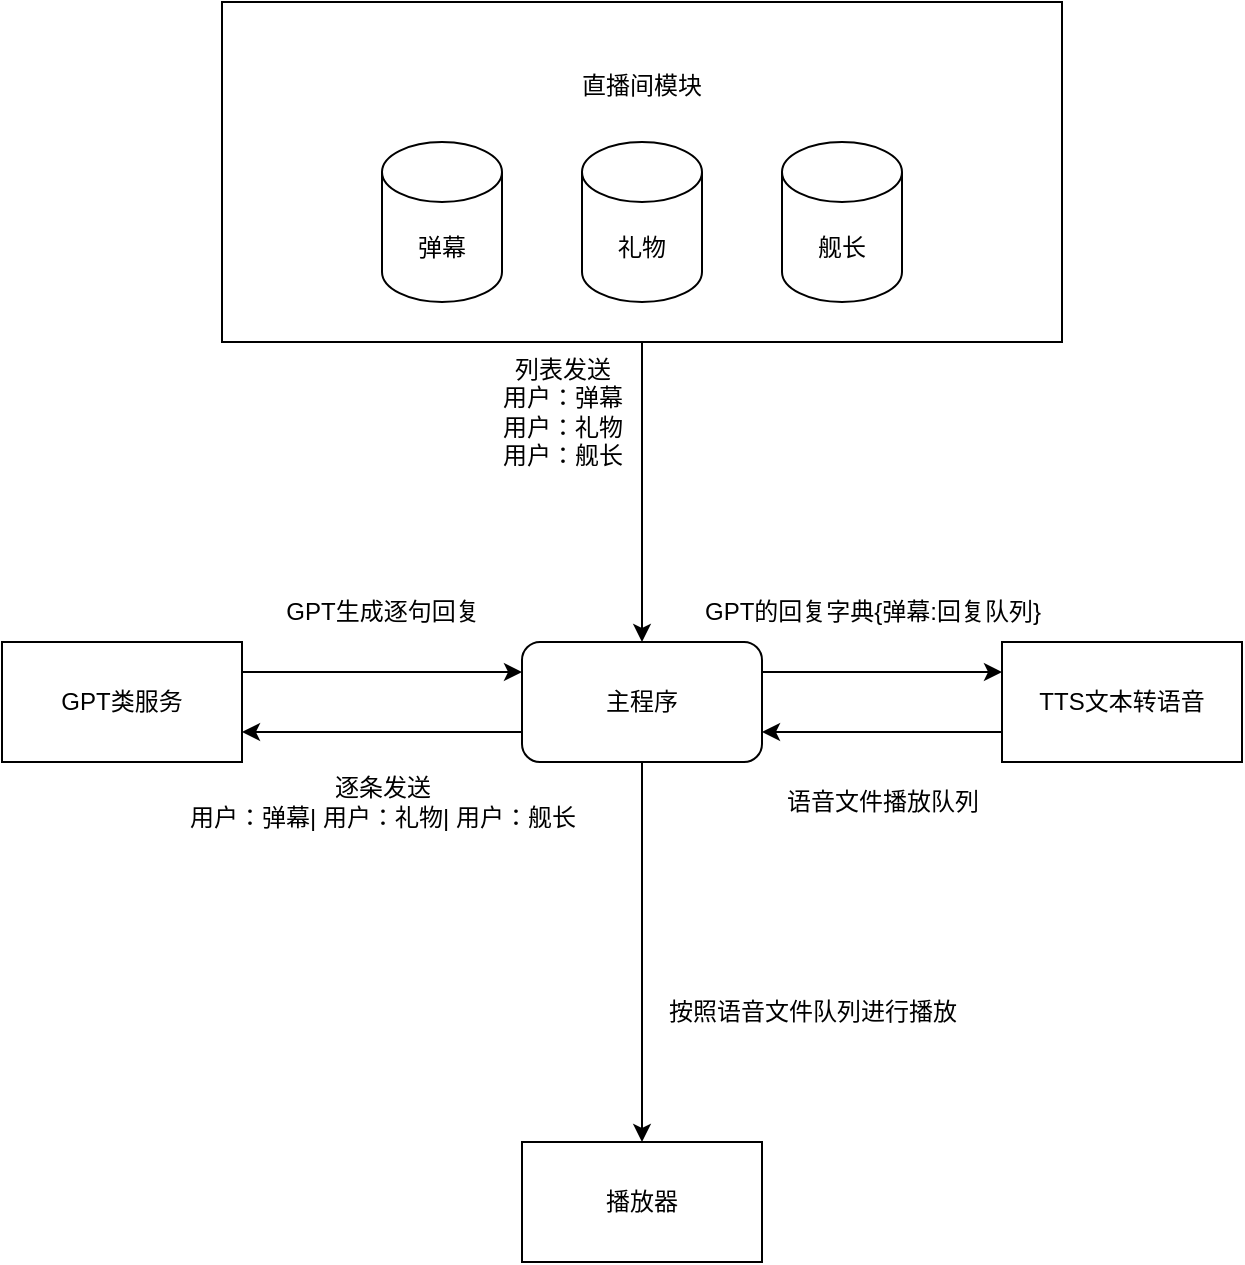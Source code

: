 <mxfile version="21.3.2" type="github">
  <diagram name="第 1 页" id="XJIjctR-JpMJNmfGdmJn">
    <mxGraphModel dx="1379" dy="756" grid="1" gridSize="10" guides="1" tooltips="1" connect="1" arrows="1" fold="1" page="1" pageScale="1" pageWidth="827" pageHeight="1169" math="0" shadow="0">
      <root>
        <mxCell id="0" />
        <mxCell id="1" parent="0" />
        <mxCell id="QruSzuSG-7Z04U8nS0LY-8" style="edgeStyle=orthogonalEdgeStyle;rounded=0;orthogonalLoop=1;jettySize=auto;html=1;exitX=0.5;exitY=1;exitDx=0;exitDy=0;entryX=0.5;entryY=0;entryDx=0;entryDy=0;" edge="1" parent="1" source="QruSzuSG-7Z04U8nS0LY-7" target="QruSzuSG-7Z04U8nS0LY-1">
          <mxGeometry relative="1" as="geometry" />
        </mxCell>
        <mxCell id="QruSzuSG-7Z04U8nS0LY-7" value="直播间模块&lt;br&gt;&lt;br&gt;&lt;br&gt;&lt;br&gt;&lt;br&gt;&lt;br&gt;&lt;br&gt;" style="rounded=0;whiteSpace=wrap;html=1;" vertex="1" parent="1">
          <mxGeometry x="214" y="80" width="420" height="170" as="geometry" />
        </mxCell>
        <mxCell id="QruSzuSG-7Z04U8nS0LY-14" style="edgeStyle=orthogonalEdgeStyle;rounded=0;orthogonalLoop=1;jettySize=auto;html=1;exitX=0;exitY=0.75;exitDx=0;exitDy=0;entryX=1;entryY=0.75;entryDx=0;entryDy=0;" edge="1" parent="1" source="QruSzuSG-7Z04U8nS0LY-1" target="QruSzuSG-7Z04U8nS0LY-10">
          <mxGeometry relative="1" as="geometry" />
        </mxCell>
        <mxCell id="QruSzuSG-7Z04U8nS0LY-19" style="edgeStyle=orthogonalEdgeStyle;rounded=0;orthogonalLoop=1;jettySize=auto;html=1;exitX=1;exitY=0.25;exitDx=0;exitDy=0;entryX=0;entryY=0.25;entryDx=0;entryDy=0;" edge="1" parent="1" source="QruSzuSG-7Z04U8nS0LY-1" target="QruSzuSG-7Z04U8nS0LY-18">
          <mxGeometry relative="1" as="geometry" />
        </mxCell>
        <mxCell id="QruSzuSG-7Z04U8nS0LY-25" style="edgeStyle=orthogonalEdgeStyle;rounded=0;orthogonalLoop=1;jettySize=auto;html=1;exitX=0.5;exitY=1;exitDx=0;exitDy=0;" edge="1" parent="1" source="QruSzuSG-7Z04U8nS0LY-1" target="QruSzuSG-7Z04U8nS0LY-24">
          <mxGeometry relative="1" as="geometry" />
        </mxCell>
        <mxCell id="QruSzuSG-7Z04U8nS0LY-1" value="主程序" style="rounded=1;whiteSpace=wrap;html=1;" vertex="1" parent="1">
          <mxGeometry x="364" y="400" width="120" height="60" as="geometry" />
        </mxCell>
        <mxCell id="QruSzuSG-7Z04U8nS0LY-3" value="弹幕" style="shape=cylinder3;whiteSpace=wrap;html=1;boundedLbl=1;backgroundOutline=1;size=15;" vertex="1" parent="1">
          <mxGeometry x="294" y="150" width="60" height="80" as="geometry" />
        </mxCell>
        <mxCell id="QruSzuSG-7Z04U8nS0LY-4" value="礼物" style="shape=cylinder3;whiteSpace=wrap;html=1;boundedLbl=1;backgroundOutline=1;size=15;" vertex="1" parent="1">
          <mxGeometry x="394" y="150" width="60" height="80" as="geometry" />
        </mxCell>
        <mxCell id="QruSzuSG-7Z04U8nS0LY-5" value="舰长" style="shape=cylinder3;whiteSpace=wrap;html=1;boundedLbl=1;backgroundOutline=1;size=15;" vertex="1" parent="1">
          <mxGeometry x="494" y="150" width="60" height="80" as="geometry" />
        </mxCell>
        <mxCell id="QruSzuSG-7Z04U8nS0LY-9" value="列表发送&lt;br&gt;用户：弹幕&lt;br&gt;用户：礼物&lt;br&gt;用户：舰长" style="text;html=1;align=center;verticalAlign=middle;resizable=0;points=[];autosize=1;strokeColor=none;fillColor=none;" vertex="1" parent="1">
          <mxGeometry x="344" y="250" width="80" height="70" as="geometry" />
        </mxCell>
        <mxCell id="QruSzuSG-7Z04U8nS0LY-15" style="edgeStyle=orthogonalEdgeStyle;rounded=0;orthogonalLoop=1;jettySize=auto;html=1;exitX=1;exitY=0.25;exitDx=0;exitDy=0;entryX=0;entryY=0.25;entryDx=0;entryDy=0;" edge="1" parent="1" source="QruSzuSG-7Z04U8nS0LY-10" target="QruSzuSG-7Z04U8nS0LY-1">
          <mxGeometry relative="1" as="geometry" />
        </mxCell>
        <mxCell id="QruSzuSG-7Z04U8nS0LY-10" value="GPT类服务" style="rounded=0;whiteSpace=wrap;html=1;" vertex="1" parent="1">
          <mxGeometry x="104" y="400" width="120" height="60" as="geometry" />
        </mxCell>
        <mxCell id="QruSzuSG-7Z04U8nS0LY-12" value="逐条发送&lt;br&gt;用户：弹幕| 用户：礼物| 用户：舰长" style="text;html=1;align=center;verticalAlign=middle;resizable=0;points=[];autosize=1;strokeColor=none;fillColor=none;" vertex="1" parent="1">
          <mxGeometry x="184" y="460" width="220" height="40" as="geometry" />
        </mxCell>
        <mxCell id="QruSzuSG-7Z04U8nS0LY-17" value="GPT生成逐句回复" style="text;html=1;align=center;verticalAlign=middle;resizable=0;points=[];autosize=1;strokeColor=none;fillColor=none;" vertex="1" parent="1">
          <mxGeometry x="234" y="370" width="120" height="30" as="geometry" />
        </mxCell>
        <mxCell id="QruSzuSG-7Z04U8nS0LY-21" style="edgeStyle=orthogonalEdgeStyle;rounded=0;orthogonalLoop=1;jettySize=auto;html=1;exitX=0;exitY=0.75;exitDx=0;exitDy=0;entryX=1;entryY=0.75;entryDx=0;entryDy=0;" edge="1" parent="1" source="QruSzuSG-7Z04U8nS0LY-18" target="QruSzuSG-7Z04U8nS0LY-1">
          <mxGeometry relative="1" as="geometry" />
        </mxCell>
        <mxCell id="QruSzuSG-7Z04U8nS0LY-18" value="TTS文本转语音" style="rounded=0;whiteSpace=wrap;html=1;" vertex="1" parent="1">
          <mxGeometry x="604" y="400" width="120" height="60" as="geometry" />
        </mxCell>
        <mxCell id="QruSzuSG-7Z04U8nS0LY-20" value="GPT的回复字典{弹幕:回复队列}" style="text;html=1;align=center;verticalAlign=middle;resizable=0;points=[];autosize=1;strokeColor=none;fillColor=none;" vertex="1" parent="1">
          <mxGeometry x="444" y="370" width="190" height="30" as="geometry" />
        </mxCell>
        <mxCell id="QruSzuSG-7Z04U8nS0LY-22" value="语音文件播放队列" style="text;html=1;align=center;verticalAlign=middle;resizable=0;points=[];autosize=1;strokeColor=none;fillColor=none;" vertex="1" parent="1">
          <mxGeometry x="484" y="465" width="120" height="30" as="geometry" />
        </mxCell>
        <mxCell id="QruSzuSG-7Z04U8nS0LY-24" value="播放器" style="rounded=0;whiteSpace=wrap;html=1;" vertex="1" parent="1">
          <mxGeometry x="364" y="650" width="120" height="60" as="geometry" />
        </mxCell>
        <mxCell id="QruSzuSG-7Z04U8nS0LY-26" value="按照语音文件队列进行播放" style="text;html=1;align=center;verticalAlign=middle;resizable=0;points=[];autosize=1;strokeColor=none;fillColor=none;flipV=1;" vertex="1" parent="1">
          <mxGeometry x="424" y="570" width="170" height="30" as="geometry" />
        </mxCell>
      </root>
    </mxGraphModel>
  </diagram>
</mxfile>
